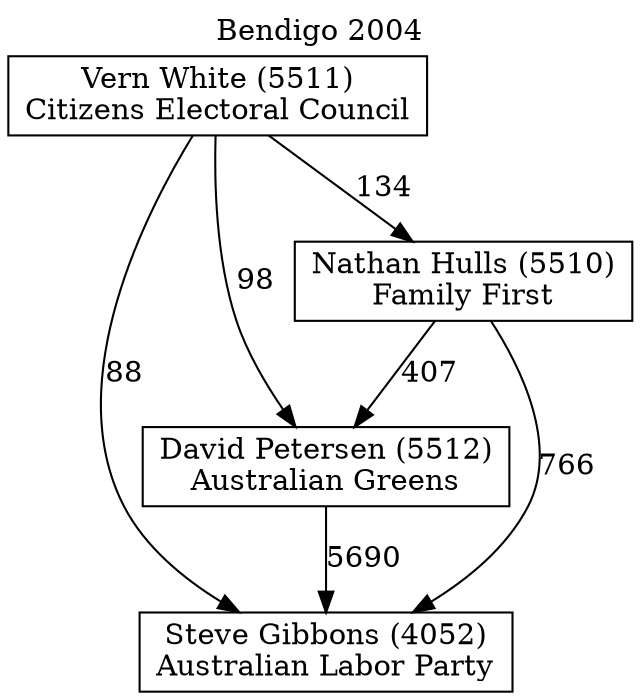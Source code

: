 // House preference flow
digraph "Steve Gibbons (4052)_Bendigo_2004" {
	graph [label="Bendigo 2004" labelloc=t mclimit=10]
	node [shape=box]
	"Steve Gibbons (4052)" [label="Steve Gibbons (4052)
Australian Labor Party"]
	"David Petersen (5512)" [label="David Petersen (5512)
Australian Greens"]
	"Nathan Hulls (5510)" [label="Nathan Hulls (5510)
Family First"]
	"Vern White (5511)" [label="Vern White (5511)
Citizens Electoral Council"]
	"David Petersen (5512)" -> "Steve Gibbons (4052)" [label=5690]
	"Nathan Hulls (5510)" -> "David Petersen (5512)" [label=407]
	"Vern White (5511)" -> "Nathan Hulls (5510)" [label=134]
	"Nathan Hulls (5510)" -> "Steve Gibbons (4052)" [label=766]
	"Vern White (5511)" -> "Steve Gibbons (4052)" [label=88]
	"Vern White (5511)" -> "David Petersen (5512)" [label=98]
}
